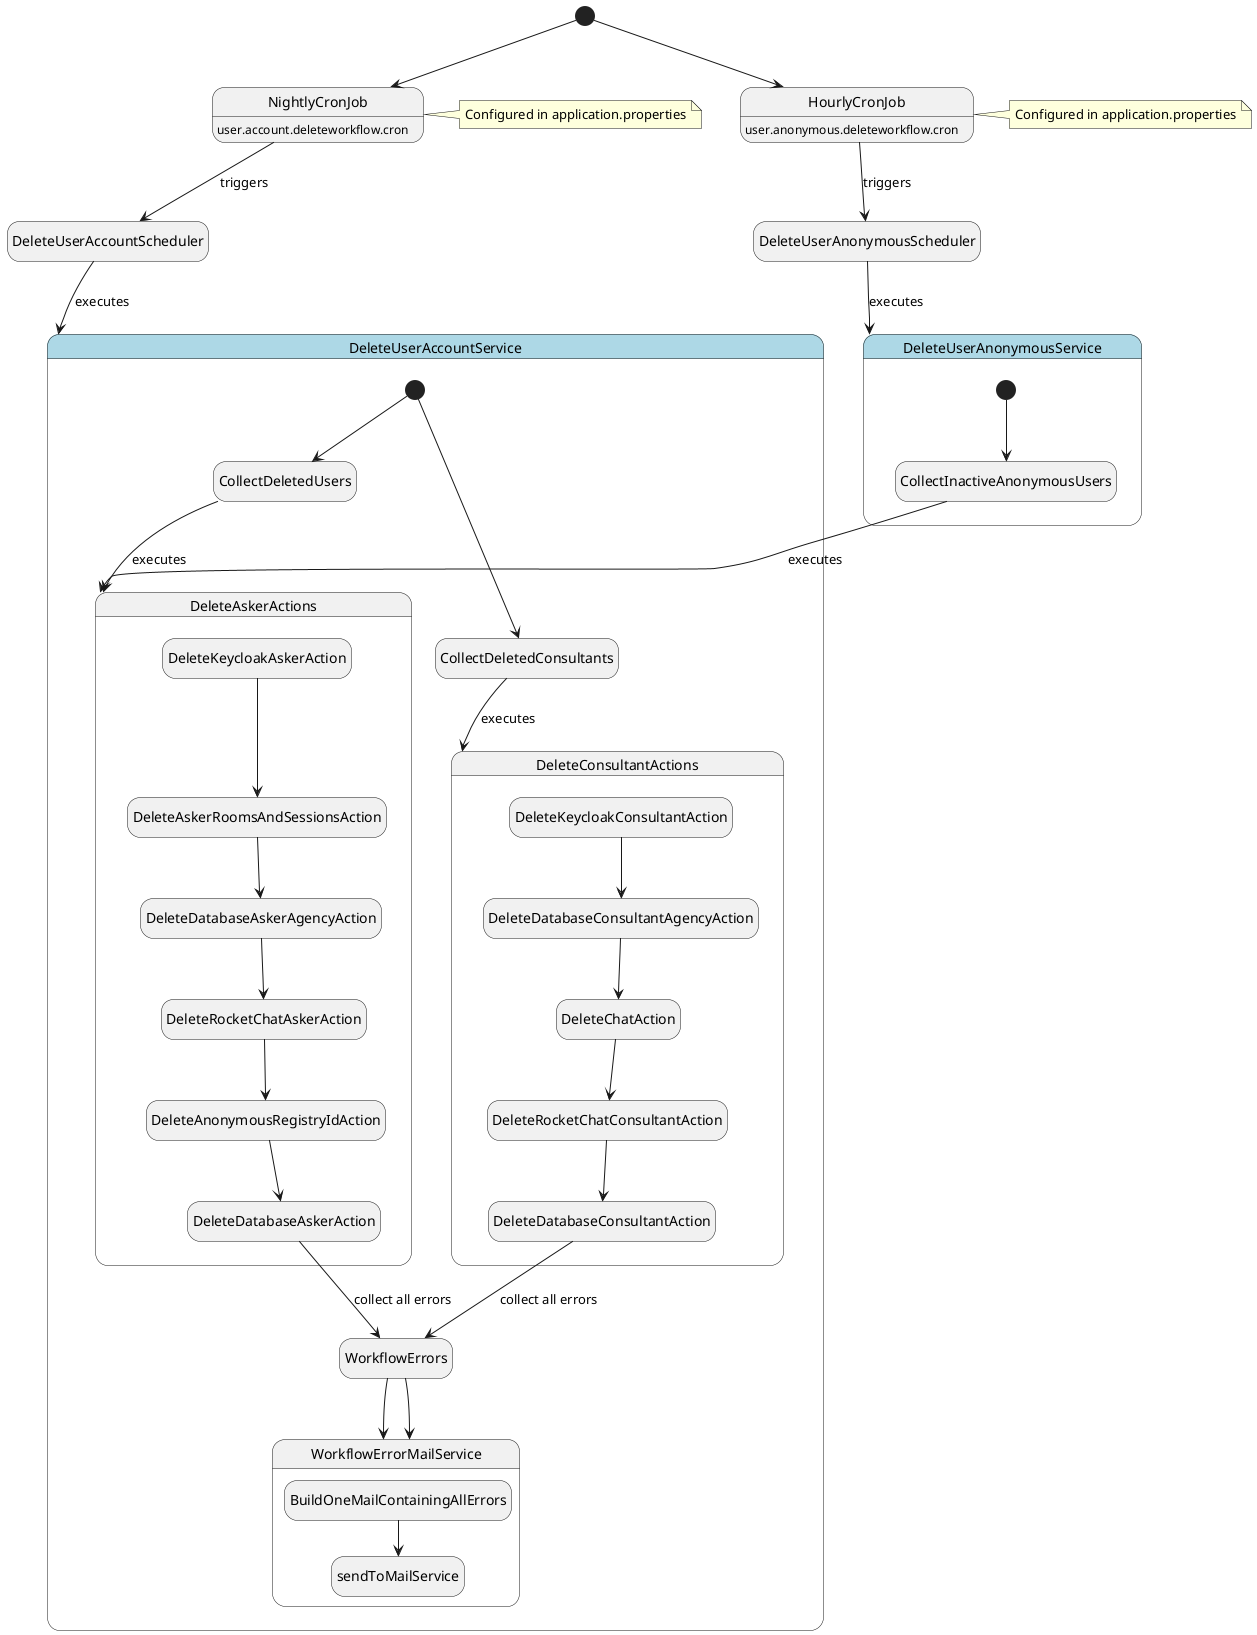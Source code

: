https://plantuml.com/de/state-diagram

@startuml
hide empty description

[*] --> NightlyCronJob
[*] --> HourlyCronJob

NightlyCronJob : user.account.deleteworkflow.cron
NightlyCronJob --> DeleteUserAccountScheduler : triggers

HourlyCronJob : user.anonymous.deleteworkflow.cron
HourlyCronJob --> DeleteUserAnonymousScheduler : triggers

note right of NightlyCronJob : Configured in application.properties
note right of HourlyCronJob : Configured in application.properties

DeleteUserAccountScheduler --> DeleteUserAccountService : executes
DeleteUserAnonymousScheduler --> DeleteUserAnonymousService : executes

state DeleteUserAccountService #lightblue {
  [*] --> CollectDeletedUsers
  CollectDeletedUsers --> DeleteAskerActions : executes
  [*] --> CollectDeletedConsultants
  CollectDeletedConsultants --> DeleteConsultantActions : executes
  WorkflowErrors --> WorkflowErrorMailService

  state DeleteAskerActions {
    DeleteKeycloakAskerAction --> DeleteAskerRoomsAndSessionsAction
    DeleteAskerRoomsAndSessionsAction --> DeleteDatabaseAskerAgencyAction
    DeleteDatabaseAskerAgencyAction --> DeleteRocketChatAskerAction
    DeleteRocketChatAskerAction --> DeleteAnonymousRegistryIdAction
    DeleteAnonymousRegistryIdAction --> DeleteDatabaseAskerAction
    DeleteDatabaseAskerAction --> WorkflowErrors : collect all errors
  }

  state DeleteConsultantActions {
      DeleteKeycloakConsultantAction --> DeleteDatabaseConsultantAgencyAction
      DeleteDatabaseConsultantAgencyAction --> DeleteChatAction
      DeleteChatAction --> DeleteRocketChatConsultantAction
      DeleteRocketChatConsultantAction --> DeleteDatabaseConsultantAction
      DeleteDatabaseConsultantAction  --> WorkflowErrors : collect all errors
  }
}

state WorkflowErrorMailService {
  BuildOneMailContainingAllErrors --> sendToMailService
}

state DeleteUserAnonymousService #lightblue {
  [*] --> CollectInactiveAnonymousUsers
  CollectInactiveAnonymousUsers --> DeleteAskerActions : executes
  WorkflowErrors --> WorkflowErrorMailService
}
@enduml
